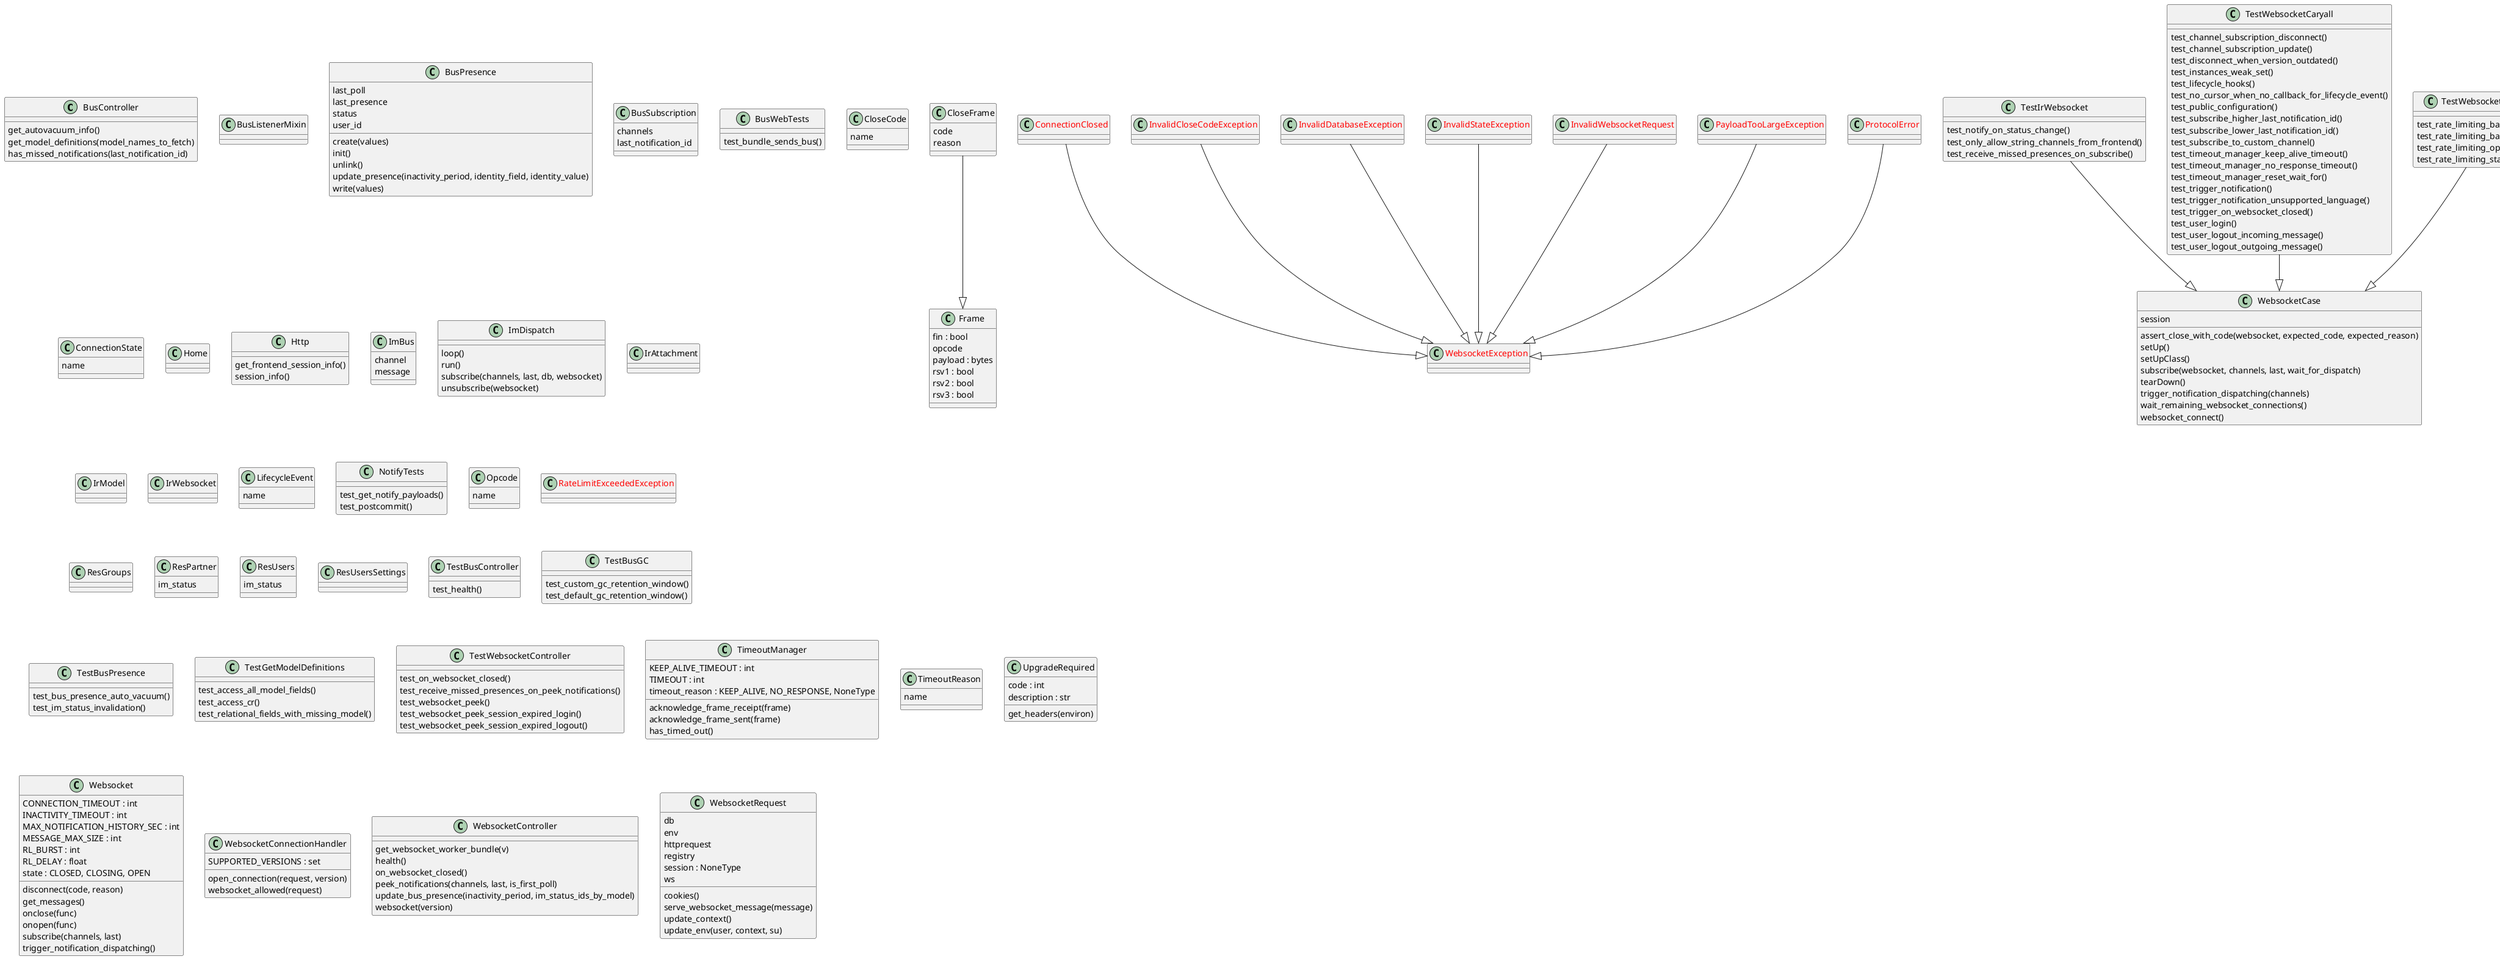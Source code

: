 @startuml classes_bus
set namespaceSeparator none
class "BusController" as odoo_src.odoo.addons.bus.controllers.main.BusController {
  get_autovacuum_info()
  get_model_definitions(model_names_to_fetch)
  has_missed_notifications(last_notification_id)
}
class "BusListenerMixin" as odoo_src.odoo.addons.bus.models.bus_listener_mixin.BusListenerMixin {
}
class "BusPresence" as odoo_src.odoo.addons.bus.models.bus_presence.BusPresence {
  last_poll
  last_presence
  status
  user_id
  create(values)
  init()
  unlink()
  update_presence(inactivity_period, identity_field, identity_value)
  write(values)
}
class "BusSubscription" as odoo_src.odoo.addons.bus.models.bus.BusSubscription {
  channels
  last_notification_id
}
class "BusWebTests" as odoo_src.odoo.addons.bus.tests.test_assetsbundle.BusWebTests {
  test_bundle_sends_bus()
}
class "CloseCode" as odoo_src.odoo.addons.bus.websocket.CloseCode {
  name
}
class "CloseFrame" as odoo_src.odoo.addons.bus.websocket.CloseFrame {
  code
  reason
}
class "<color:red>ConnectionClosed</color>" as odoo_src.odoo.addons.bus.websocket.ConnectionClosed {
}
class "ConnectionState" as odoo_src.odoo.addons.bus.websocket.ConnectionState {
  name
}
class "Frame" as odoo_src.odoo.addons.bus.websocket.Frame {
  fin : bool
  opcode
  payload : bytes
  rsv1 : bool
  rsv2 : bool
  rsv3 : bool
}
class "Home" as odoo_src.odoo.addons.bus.controllers.home.Home {
}
class "Http" as odoo_src.odoo.addons.bus.models.ir_http.Http {
  get_frontend_session_info()
  session_info()
}
class "ImBus" as odoo_src.odoo.addons.bus.models.bus.ImBus {
  channel
  message
}
class "ImDispatch" as odoo_src.odoo.addons.bus.models.bus.ImDispatch {
  loop()
  run()
  subscribe(channels, last, db, websocket)
  unsubscribe(websocket)
}
class "<color:red>InvalidCloseCodeException</color>" as odoo_src.odoo.addons.bus.websocket.InvalidCloseCodeException {
}
class "<color:red>InvalidDatabaseException</color>" as odoo_src.odoo.addons.bus.websocket.InvalidDatabaseException {
}
class "<color:red>InvalidStateException</color>" as odoo_src.odoo.addons.bus.websocket.InvalidStateException {
}
class "<color:red>InvalidWebsocketRequest</color>" as odoo_src.odoo.addons.bus.websocket.InvalidWebsocketRequest {
}
class "IrAttachment" as odoo_src.odoo.addons.bus.models.ir_attachment.IrAttachment {
}
class "IrModel" as odoo_src.odoo.addons.bus.models.ir_model.IrModel {
}
class "IrWebsocket" as odoo_src.odoo.addons.bus.models.ir_websocket.IrWebsocket {
}
class "LifecycleEvent" as odoo_src.odoo.addons.bus.websocket.LifecycleEvent {
  name
}
class "NotifyTests" as odoo_src.odoo.addons.bus.tests.test_notify.NotifyTests {
  test_get_notify_payloads()
  test_postcommit()
}
class "Opcode" as odoo_src.odoo.addons.bus.websocket.Opcode {
  name
}
class "<color:red>PayloadTooLargeException</color>" as odoo_src.odoo.addons.bus.websocket.PayloadTooLargeException {
}
class "<color:red>ProtocolError</color>" as odoo_src.odoo.addons.bus.websocket.ProtocolError {
}
class "<color:red>RateLimitExceededException</color>" as odoo_src.odoo.addons.bus.websocket.RateLimitExceededException {
}
class "ResGroups" as odoo_src.odoo.addons.bus.models.res_groups.ResGroups {
}
class "ResPartner" as odoo_src.odoo.addons.bus.models.res_partner.ResPartner {
  im_status
}
class "ResUsers" as odoo_src.odoo.addons.bus.models.res_users.ResUsers {
  im_status
}
class "ResUsersSettings" as odoo_src.odoo.addons.bus.models.res_users_settings.ResUsersSettings {
}
class "TestBusController" as odoo_src.odoo.addons.bus.tests.test_health.TestBusController {
  test_health()
}
class "TestBusGC" as odoo_src.odoo.addons.bus.tests.test_bus_gc.TestBusGC {
  test_custom_gc_retention_window()
  test_default_gc_retention_window()
}
class "TestBusPresence" as odoo_src.odoo.addons.bus.tests.test_bus_presence.TestBusPresence {
  test_bus_presence_auto_vacuum()
  test_im_status_invalidation()
}
class "TestGetModelDefinitions" as odoo_src.odoo.addons.bus.tests.test_ir_model.TestGetModelDefinitions {
  test_access_all_model_fields()
  test_access_cr()
  test_relational_fields_with_missing_model()
}
class "TestIrWebsocket" as odoo_src.odoo.addons.bus.tests.test_ir_websocket.TestIrWebsocket {
  test_notify_on_status_change()
  test_only_allow_string_channels_from_frontend()
  test_receive_missed_presences_on_subscribe()
}
class "TestWebsocketCaryall" as odoo_src.odoo.addons.bus.tests.test_websocket_caryall.TestWebsocketCaryall {
  test_channel_subscription_disconnect()
  test_channel_subscription_update()
  test_disconnect_when_version_outdated()
  test_instances_weak_set()
  test_lifecycle_hooks()
  test_no_cursor_when_no_callback_for_lifecycle_event()
  test_public_configuration()
  test_subscribe_higher_last_notification_id()
  test_subscribe_lower_last_notification_id()
  test_subscribe_to_custom_channel()
  test_timeout_manager_keep_alive_timeout()
  test_timeout_manager_no_response_timeout()
  test_timeout_manager_reset_wait_for()
  test_trigger_notification()
  test_trigger_notification_unsupported_language()
  test_trigger_on_websocket_closed()
  test_user_login()
  test_user_logout_incoming_message()
  test_user_logout_outgoing_message()
}
class "TestWebsocketController" as odoo_src.odoo.addons.bus.tests.test_websocket_controller.TestWebsocketController {
  test_on_websocket_closed()
  test_receive_missed_presences_on_peek_notifications()
  test_websocket_peek()
  test_websocket_peek_session_expired_login()
  test_websocket_peek_session_expired_logout()
}
class "TestWebsocketRateLimiting" as odoo_src.odoo.addons.bus.tests.test_websocket_rate_limiting.TestWebsocketRateLimiting {
  test_rate_limiting_base_ko()
  test_rate_limiting_base_ok()
  test_rate_limiting_opening_burst()
  test_rate_limiting_start_ok_end_ko()
}
class "TimeoutManager" as odoo_src.odoo.addons.bus.websocket.TimeoutManager {
  KEEP_ALIVE_TIMEOUT : int
  TIMEOUT : int
  timeout_reason : KEEP_ALIVE, NO_RESPONSE, NoneType
  acknowledge_frame_receipt(frame)
  acknowledge_frame_sent(frame)
  has_timed_out()
}
class "TimeoutReason" as odoo_src.odoo.addons.bus.websocket.TimeoutReason {
  name
}
class "UpgradeRequired" as odoo_src.odoo.addons.bus.websocket.UpgradeRequired {
  code : int
  description : str
  get_headers(environ)
}
class "Websocket" as odoo_src.odoo.addons.bus.websocket.Websocket {
  CONNECTION_TIMEOUT : int
  INACTIVITY_TIMEOUT : int
  MAX_NOTIFICATION_HISTORY_SEC : int
  MESSAGE_MAX_SIZE : int
  RL_BURST : int
  RL_DELAY : float
  state : CLOSED, CLOSING, OPEN
  disconnect(code, reason)
  get_messages()
  onclose(func)
  onopen(func)
  subscribe(channels, last)
  trigger_notification_dispatching()
}
class "WebsocketCase" as odoo_src.odoo.addons.bus.tests.common.WebsocketCase {
  session
  assert_close_with_code(websocket, expected_code, expected_reason)
  setUp()
  setUpClass()
  subscribe(websocket, channels, last, wait_for_dispatch)
  tearDown()
  trigger_notification_dispatching(channels)
  wait_remaining_websocket_connections()
  websocket_connect()
}
class "WebsocketConnectionHandler" as odoo_src.odoo.addons.bus.websocket.WebsocketConnectionHandler {
  SUPPORTED_VERSIONS : set
  open_connection(request, version)
  websocket_allowed(request)
}
class "WebsocketController" as odoo_src.odoo.addons.bus.controllers.websocket.WebsocketController {
  get_websocket_worker_bundle(v)
  health()
  on_websocket_closed()
  peek_notifications(channels, last, is_first_poll)
  update_bus_presence(inactivity_period, im_status_ids_by_model)
  websocket(version)
}
class "<color:red>WebsocketException</color>" as odoo_src.odoo.addons.bus.websocket.WebsocketException {
}
class "WebsocketRequest" as odoo_src.odoo.addons.bus.websocket.WebsocketRequest {
  db
  env
  httprequest
  registry
  session : NoneType
  ws
  cookies()
  serve_websocket_message(message)
  update_context()
  update_env(user, context, su)
}
odoo_src.odoo.addons.bus.tests.test_ir_websocket.TestIrWebsocket --|> odoo_src.odoo.addons.bus.tests.common.WebsocketCase
odoo_src.odoo.addons.bus.tests.test_websocket_caryall.TestWebsocketCaryall --|> odoo_src.odoo.addons.bus.tests.common.WebsocketCase
odoo_src.odoo.addons.bus.tests.test_websocket_rate_limiting.TestWebsocketRateLimiting --|> odoo_src.odoo.addons.bus.tests.common.WebsocketCase
odoo_src.odoo.addons.bus.websocket.CloseFrame --|> odoo_src.odoo.addons.bus.websocket.Frame
odoo_src.odoo.addons.bus.websocket.ConnectionClosed --|> odoo_src.odoo.addons.bus.websocket.WebsocketException
odoo_src.odoo.addons.bus.websocket.InvalidCloseCodeException --|> odoo_src.odoo.addons.bus.websocket.WebsocketException
odoo_src.odoo.addons.bus.websocket.InvalidDatabaseException --|> odoo_src.odoo.addons.bus.websocket.WebsocketException
odoo_src.odoo.addons.bus.websocket.InvalidStateException --|> odoo_src.odoo.addons.bus.websocket.WebsocketException
odoo_src.odoo.addons.bus.websocket.InvalidWebsocketRequest --|> odoo_src.odoo.addons.bus.websocket.WebsocketException
odoo_src.odoo.addons.bus.websocket.PayloadTooLargeException --|> odoo_src.odoo.addons.bus.websocket.WebsocketException
odoo_src.odoo.addons.bus.websocket.ProtocolError --|> odoo_src.odoo.addons.bus.websocket.WebsocketException
@enduml
